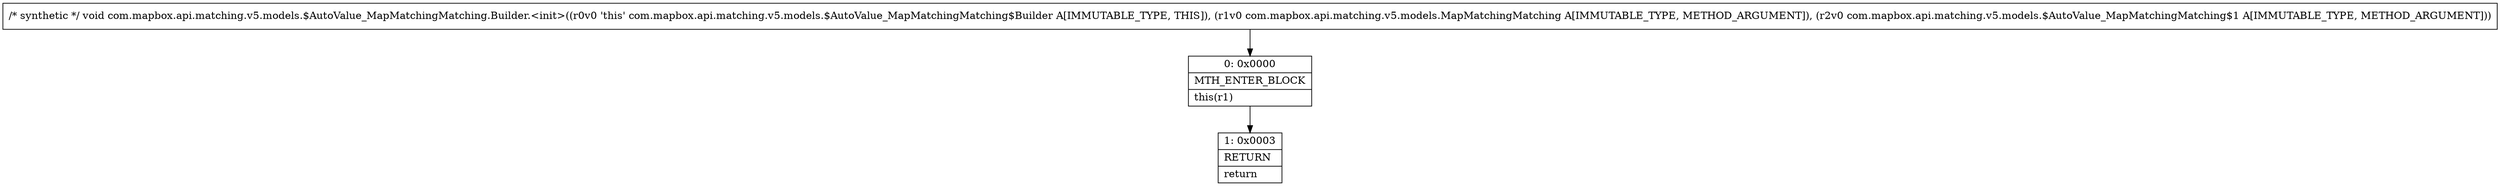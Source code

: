 digraph "CFG forcom.mapbox.api.matching.v5.models.$AutoValue_MapMatchingMatching.Builder.\<init\>(Lcom\/mapbox\/api\/matching\/v5\/models\/MapMatchingMatching;Lcom\/mapbox\/api\/matching\/v5\/models\/$AutoValue_MapMatchingMatching$1;)V" {
Node_0 [shape=record,label="{0\:\ 0x0000|MTH_ENTER_BLOCK\l|this(r1)\l}"];
Node_1 [shape=record,label="{1\:\ 0x0003|RETURN\l|return\l}"];
MethodNode[shape=record,label="{\/* synthetic *\/ void com.mapbox.api.matching.v5.models.$AutoValue_MapMatchingMatching.Builder.\<init\>((r0v0 'this' com.mapbox.api.matching.v5.models.$AutoValue_MapMatchingMatching$Builder A[IMMUTABLE_TYPE, THIS]), (r1v0 com.mapbox.api.matching.v5.models.MapMatchingMatching A[IMMUTABLE_TYPE, METHOD_ARGUMENT]), (r2v0 com.mapbox.api.matching.v5.models.$AutoValue_MapMatchingMatching$1 A[IMMUTABLE_TYPE, METHOD_ARGUMENT])) }"];
MethodNode -> Node_0;
Node_0 -> Node_1;
}

